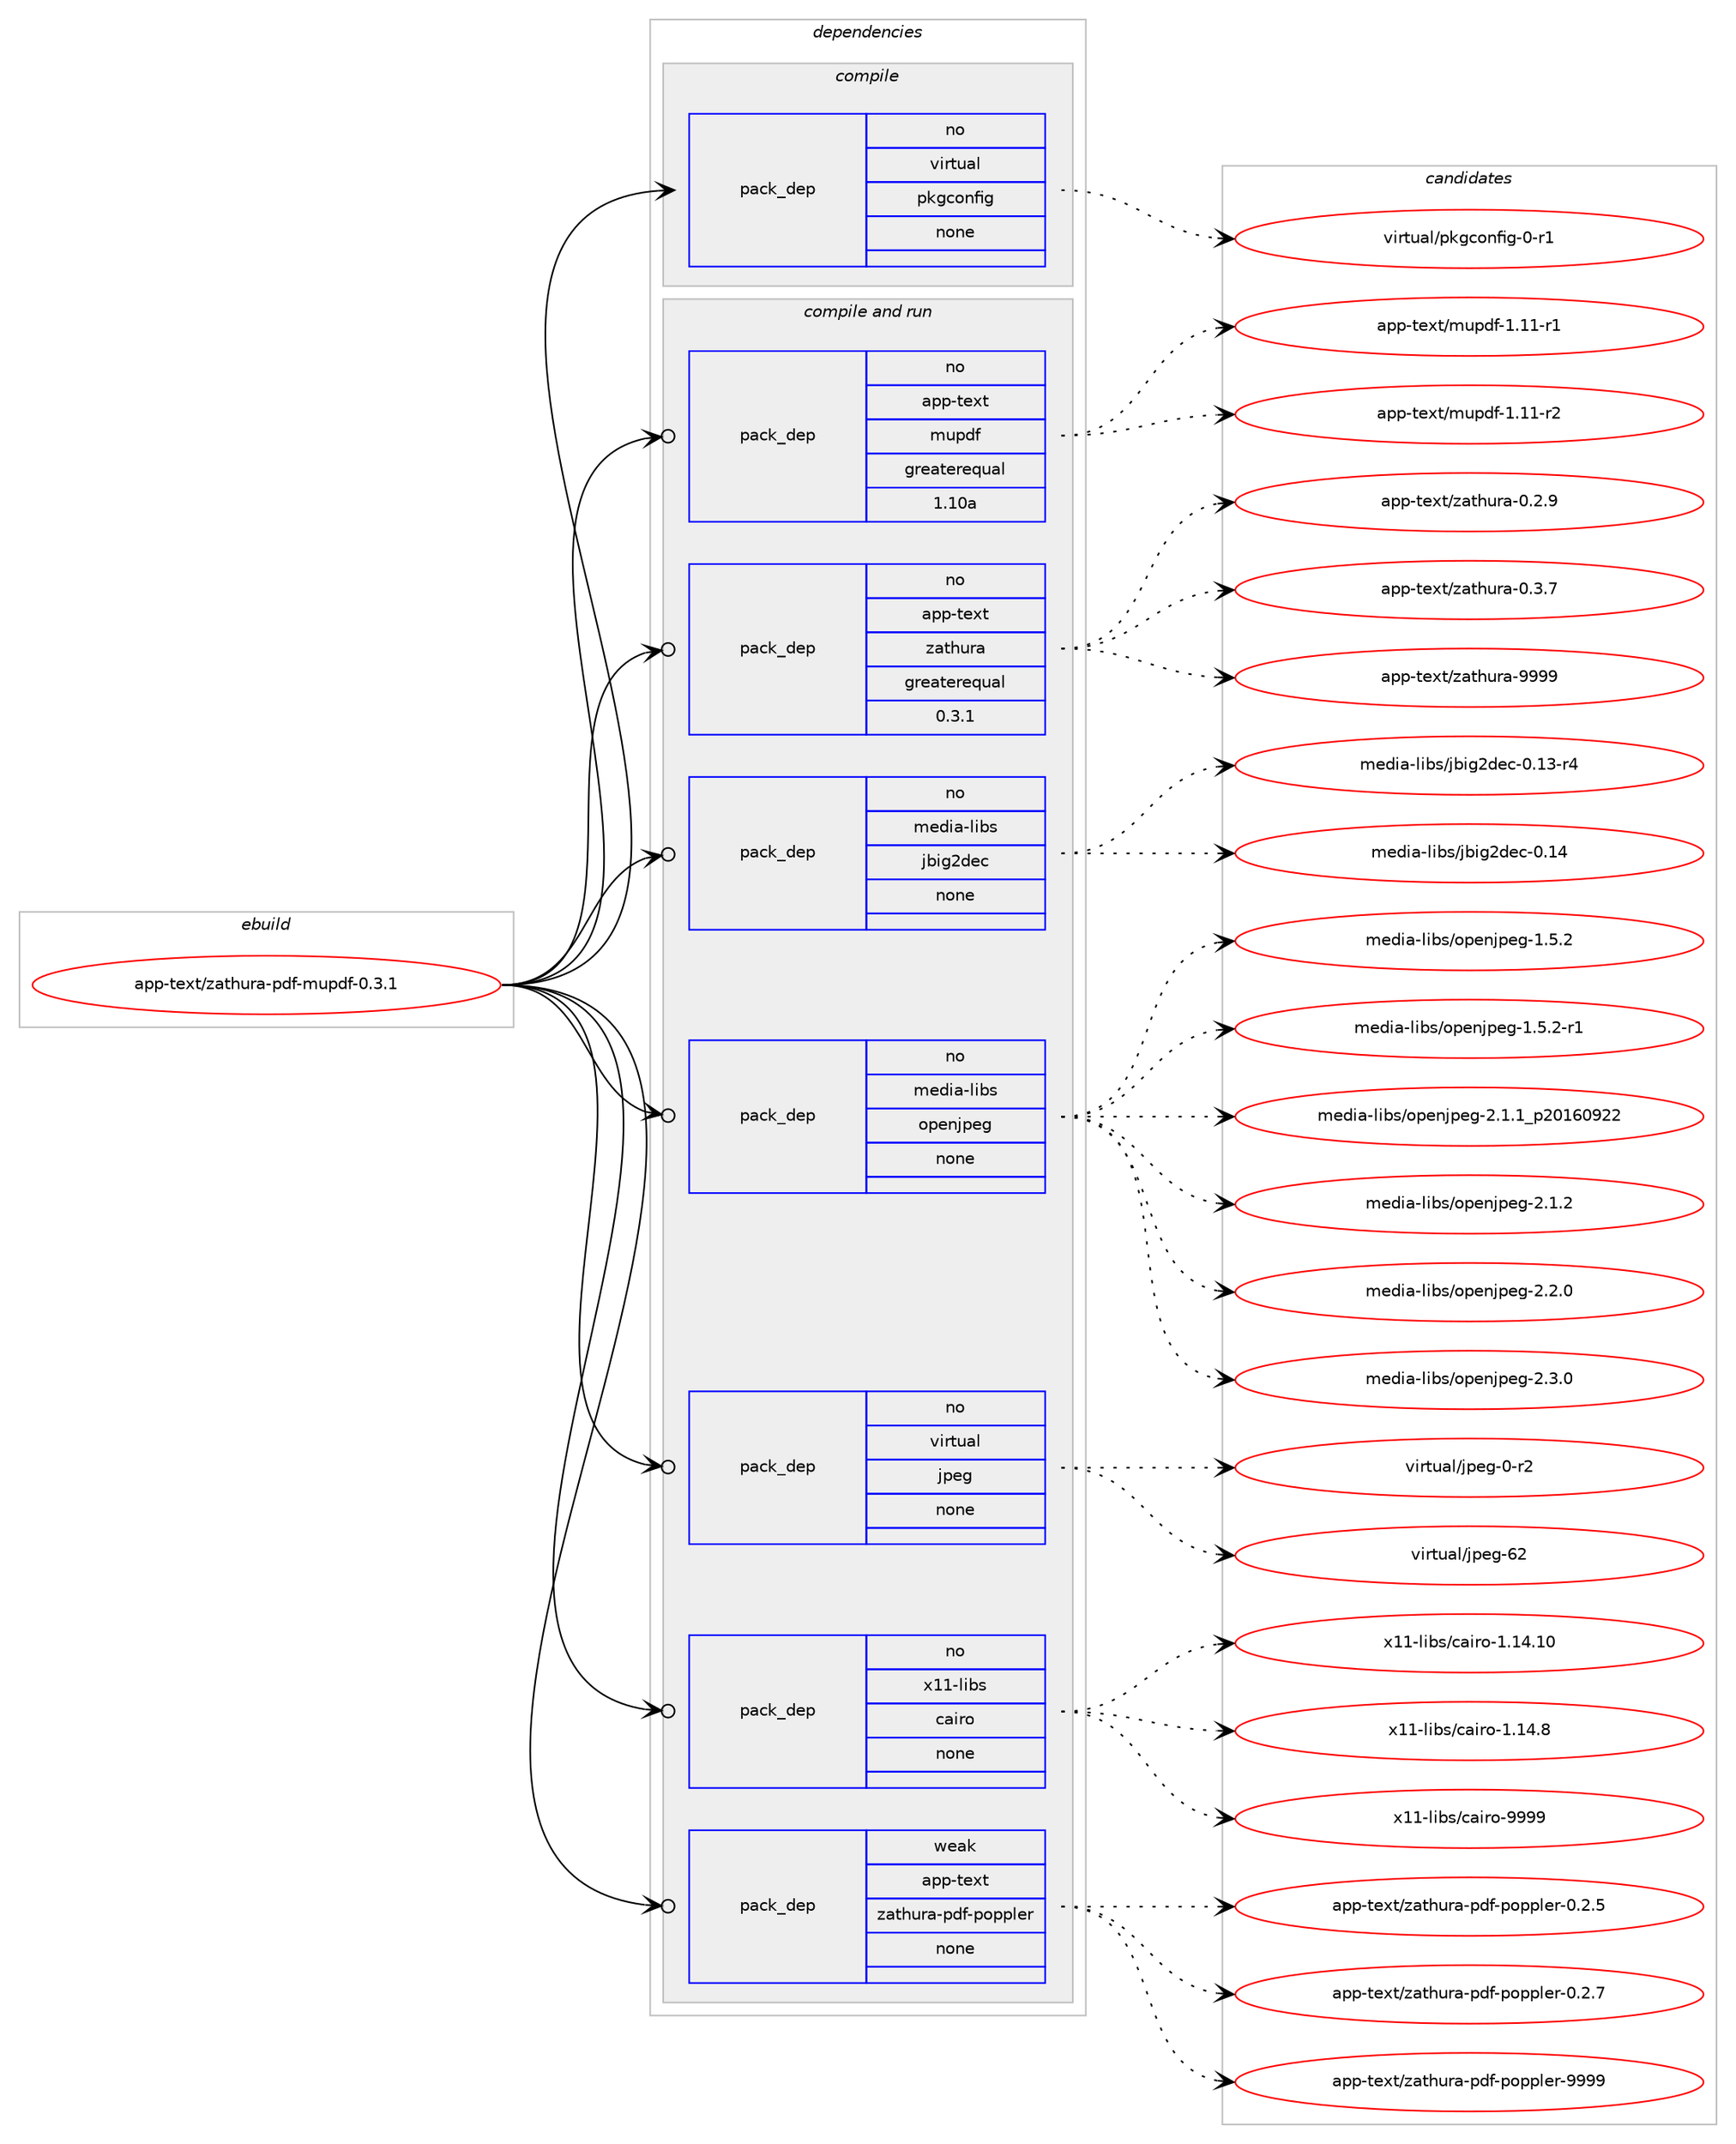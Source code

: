 digraph prolog {

# *************
# Graph options
# *************

newrank=true;
concentrate=true;
compound=true;
graph [rankdir=LR,fontname=Helvetica,fontsize=10,ranksep=1.5];#, ranksep=2.5, nodesep=0.2];
edge  [arrowhead=vee];
node  [fontname=Helvetica,fontsize=10];

# **********
# The ebuild
# **********

subgraph cluster_leftcol {
color=gray;
rank=same;
label=<<i>ebuild</i>>;
id [label="app-text/zathura-pdf-mupdf-0.3.1", color=red, width=4, href="../app-text/zathura-pdf-mupdf-0.3.1.svg"];
}

# ****************
# The dependencies
# ****************

subgraph cluster_midcol {
color=gray;
label=<<i>dependencies</i>>;
subgraph cluster_compile {
fillcolor="#eeeeee";
style=filled;
label=<<i>compile</i>>;
subgraph pack45738 {
dependency62566 [label=<<TABLE BORDER="0" CELLBORDER="1" CELLSPACING="0" CELLPADDING="4" WIDTH="220"><TR><TD ROWSPAN="6" CELLPADDING="30">pack_dep</TD></TR><TR><TD WIDTH="110">no</TD></TR><TR><TD>virtual</TD></TR><TR><TD>pkgconfig</TD></TR><TR><TD>none</TD></TR><TR><TD></TD></TR></TABLE>>, shape=none, color=blue];
}
id:e -> dependency62566:w [weight=20,style="solid",arrowhead="vee"];
}
subgraph cluster_compileandrun {
fillcolor="#eeeeee";
style=filled;
label=<<i>compile and run</i>>;
subgraph pack45739 {
dependency62567 [label=<<TABLE BORDER="0" CELLBORDER="1" CELLSPACING="0" CELLPADDING="4" WIDTH="220"><TR><TD ROWSPAN="6" CELLPADDING="30">pack_dep</TD></TR><TR><TD WIDTH="110">no</TD></TR><TR><TD>app-text</TD></TR><TR><TD>mupdf</TD></TR><TR><TD>greaterequal</TD></TR><TR><TD>1.10a</TD></TR></TABLE>>, shape=none, color=blue];
}
id:e -> dependency62567:w [weight=20,style="solid",arrowhead="odotvee"];
subgraph pack45740 {
dependency62568 [label=<<TABLE BORDER="0" CELLBORDER="1" CELLSPACING="0" CELLPADDING="4" WIDTH="220"><TR><TD ROWSPAN="6" CELLPADDING="30">pack_dep</TD></TR><TR><TD WIDTH="110">no</TD></TR><TR><TD>app-text</TD></TR><TR><TD>zathura</TD></TR><TR><TD>greaterequal</TD></TR><TR><TD>0.3.1</TD></TR></TABLE>>, shape=none, color=blue];
}
id:e -> dependency62568:w [weight=20,style="solid",arrowhead="odotvee"];
subgraph pack45741 {
dependency62569 [label=<<TABLE BORDER="0" CELLBORDER="1" CELLSPACING="0" CELLPADDING="4" WIDTH="220"><TR><TD ROWSPAN="6" CELLPADDING="30">pack_dep</TD></TR><TR><TD WIDTH="110">no</TD></TR><TR><TD>media-libs</TD></TR><TR><TD>jbig2dec</TD></TR><TR><TD>none</TD></TR><TR><TD></TD></TR></TABLE>>, shape=none, color=blue];
}
id:e -> dependency62569:w [weight=20,style="solid",arrowhead="odotvee"];
subgraph pack45742 {
dependency62570 [label=<<TABLE BORDER="0" CELLBORDER="1" CELLSPACING="0" CELLPADDING="4" WIDTH="220"><TR><TD ROWSPAN="6" CELLPADDING="30">pack_dep</TD></TR><TR><TD WIDTH="110">no</TD></TR><TR><TD>media-libs</TD></TR><TR><TD>openjpeg</TD></TR><TR><TD>none</TD></TR><TR><TD></TD></TR></TABLE>>, shape=none, color=blue];
}
id:e -> dependency62570:w [weight=20,style="solid",arrowhead="odotvee"];
subgraph pack45743 {
dependency62571 [label=<<TABLE BORDER="0" CELLBORDER="1" CELLSPACING="0" CELLPADDING="4" WIDTH="220"><TR><TD ROWSPAN="6" CELLPADDING="30">pack_dep</TD></TR><TR><TD WIDTH="110">no</TD></TR><TR><TD>virtual</TD></TR><TR><TD>jpeg</TD></TR><TR><TD>none</TD></TR><TR><TD></TD></TR></TABLE>>, shape=none, color=blue];
}
id:e -> dependency62571:w [weight=20,style="solid",arrowhead="odotvee"];
subgraph pack45744 {
dependency62572 [label=<<TABLE BORDER="0" CELLBORDER="1" CELLSPACING="0" CELLPADDING="4" WIDTH="220"><TR><TD ROWSPAN="6" CELLPADDING="30">pack_dep</TD></TR><TR><TD WIDTH="110">no</TD></TR><TR><TD>x11-libs</TD></TR><TR><TD>cairo</TD></TR><TR><TD>none</TD></TR><TR><TD></TD></TR></TABLE>>, shape=none, color=blue];
}
id:e -> dependency62572:w [weight=20,style="solid",arrowhead="odotvee"];
subgraph pack45745 {
dependency62573 [label=<<TABLE BORDER="0" CELLBORDER="1" CELLSPACING="0" CELLPADDING="4" WIDTH="220"><TR><TD ROWSPAN="6" CELLPADDING="30">pack_dep</TD></TR><TR><TD WIDTH="110">weak</TD></TR><TR><TD>app-text</TD></TR><TR><TD>zathura-pdf-poppler</TD></TR><TR><TD>none</TD></TR><TR><TD></TD></TR></TABLE>>, shape=none, color=blue];
}
id:e -> dependency62573:w [weight=20,style="solid",arrowhead="odotvee"];
}
subgraph cluster_run {
fillcolor="#eeeeee";
style=filled;
label=<<i>run</i>>;
}
}

# **************
# The candidates
# **************

subgraph cluster_choices {
rank=same;
color=gray;
label=<<i>candidates</i>>;

subgraph choice45738 {
color=black;
nodesep=1;
choice11810511411611797108471121071039911111010210510345484511449 [label="virtual/pkgconfig-0-r1", color=red, width=4,href="../virtual/pkgconfig-0-r1.svg"];
dependency62566:e -> choice11810511411611797108471121071039911111010210510345484511449:w [style=dotted,weight="100"];
}
subgraph choice45739 {
color=black;
nodesep=1;
choice97112112451161011201164710911711210010245494649494511449 [label="app-text/mupdf-1.11-r1", color=red, width=4,href="../app-text/mupdf-1.11-r1.svg"];
choice97112112451161011201164710911711210010245494649494511450 [label="app-text/mupdf-1.11-r2", color=red, width=4,href="../app-text/mupdf-1.11-r2.svg"];
dependency62567:e -> choice97112112451161011201164710911711210010245494649494511449:w [style=dotted,weight="100"];
dependency62567:e -> choice97112112451161011201164710911711210010245494649494511450:w [style=dotted,weight="100"];
}
subgraph choice45740 {
color=black;
nodesep=1;
choice9711211245116101120116471229711610411711497454846504657 [label="app-text/zathura-0.2.9", color=red, width=4,href="../app-text/zathura-0.2.9.svg"];
choice9711211245116101120116471229711610411711497454846514655 [label="app-text/zathura-0.3.7", color=red, width=4,href="../app-text/zathura-0.3.7.svg"];
choice97112112451161011201164712297116104117114974557575757 [label="app-text/zathura-9999", color=red, width=4,href="../app-text/zathura-9999.svg"];
dependency62568:e -> choice9711211245116101120116471229711610411711497454846504657:w [style=dotted,weight="100"];
dependency62568:e -> choice9711211245116101120116471229711610411711497454846514655:w [style=dotted,weight="100"];
dependency62568:e -> choice97112112451161011201164712297116104117114974557575757:w [style=dotted,weight="100"];
}
subgraph choice45741 {
color=black;
nodesep=1;
choice1091011001059745108105981154710698105103501001019945484649514511452 [label="media-libs/jbig2dec-0.13-r4", color=red, width=4,href="../media-libs/jbig2dec-0.13-r4.svg"];
choice109101100105974510810598115471069810510350100101994548464952 [label="media-libs/jbig2dec-0.14", color=red, width=4,href="../media-libs/jbig2dec-0.14.svg"];
dependency62569:e -> choice1091011001059745108105981154710698105103501001019945484649514511452:w [style=dotted,weight="100"];
dependency62569:e -> choice109101100105974510810598115471069810510350100101994548464952:w [style=dotted,weight="100"];
}
subgraph choice45742 {
color=black;
nodesep=1;
choice10910110010597451081059811547111112101110106112101103454946534650 [label="media-libs/openjpeg-1.5.2", color=red, width=4,href="../media-libs/openjpeg-1.5.2.svg"];
choice109101100105974510810598115471111121011101061121011034549465346504511449 [label="media-libs/openjpeg-1.5.2-r1", color=red, width=4,href="../media-libs/openjpeg-1.5.2-r1.svg"];
choice10910110010597451081059811547111112101110106112101103455046494649951125048495448575050 [label="media-libs/openjpeg-2.1.1_p20160922", color=red, width=4,href="../media-libs/openjpeg-2.1.1_p20160922.svg"];
choice10910110010597451081059811547111112101110106112101103455046494650 [label="media-libs/openjpeg-2.1.2", color=red, width=4,href="../media-libs/openjpeg-2.1.2.svg"];
choice10910110010597451081059811547111112101110106112101103455046504648 [label="media-libs/openjpeg-2.2.0", color=red, width=4,href="../media-libs/openjpeg-2.2.0.svg"];
choice10910110010597451081059811547111112101110106112101103455046514648 [label="media-libs/openjpeg-2.3.0", color=red, width=4,href="../media-libs/openjpeg-2.3.0.svg"];
dependency62570:e -> choice10910110010597451081059811547111112101110106112101103454946534650:w [style=dotted,weight="100"];
dependency62570:e -> choice109101100105974510810598115471111121011101061121011034549465346504511449:w [style=dotted,weight="100"];
dependency62570:e -> choice10910110010597451081059811547111112101110106112101103455046494649951125048495448575050:w [style=dotted,weight="100"];
dependency62570:e -> choice10910110010597451081059811547111112101110106112101103455046494650:w [style=dotted,weight="100"];
dependency62570:e -> choice10910110010597451081059811547111112101110106112101103455046504648:w [style=dotted,weight="100"];
dependency62570:e -> choice10910110010597451081059811547111112101110106112101103455046514648:w [style=dotted,weight="100"];
}
subgraph choice45743 {
color=black;
nodesep=1;
choice118105114116117971084710611210110345484511450 [label="virtual/jpeg-0-r2", color=red, width=4,href="../virtual/jpeg-0-r2.svg"];
choice1181051141161179710847106112101103455450 [label="virtual/jpeg-62", color=red, width=4,href="../virtual/jpeg-62.svg"];
dependency62571:e -> choice118105114116117971084710611210110345484511450:w [style=dotted,weight="100"];
dependency62571:e -> choice1181051141161179710847106112101103455450:w [style=dotted,weight="100"];
}
subgraph choice45744 {
color=black;
nodesep=1;
choice120494945108105981154799971051141114549464952464948 [label="x11-libs/cairo-1.14.10", color=red, width=4,href="../x11-libs/cairo-1.14.10.svg"];
choice1204949451081059811547999710511411145494649524656 [label="x11-libs/cairo-1.14.8", color=red, width=4,href="../x11-libs/cairo-1.14.8.svg"];
choice120494945108105981154799971051141114557575757 [label="x11-libs/cairo-9999", color=red, width=4,href="../x11-libs/cairo-9999.svg"];
dependency62572:e -> choice120494945108105981154799971051141114549464952464948:w [style=dotted,weight="100"];
dependency62572:e -> choice1204949451081059811547999710511411145494649524656:w [style=dotted,weight="100"];
dependency62572:e -> choice120494945108105981154799971051141114557575757:w [style=dotted,weight="100"];
}
subgraph choice45745 {
color=black;
nodesep=1;
choice97112112451161011201164712297116104117114974511210010245112111112112108101114454846504653 [label="app-text/zathura-pdf-poppler-0.2.5", color=red, width=4,href="../app-text/zathura-pdf-poppler-0.2.5.svg"];
choice97112112451161011201164712297116104117114974511210010245112111112112108101114454846504655 [label="app-text/zathura-pdf-poppler-0.2.7", color=red, width=4,href="../app-text/zathura-pdf-poppler-0.2.7.svg"];
choice971121124511610112011647122971161041171149745112100102451121111121121081011144557575757 [label="app-text/zathura-pdf-poppler-9999", color=red, width=4,href="../app-text/zathura-pdf-poppler-9999.svg"];
dependency62573:e -> choice97112112451161011201164712297116104117114974511210010245112111112112108101114454846504653:w [style=dotted,weight="100"];
dependency62573:e -> choice97112112451161011201164712297116104117114974511210010245112111112112108101114454846504655:w [style=dotted,weight="100"];
dependency62573:e -> choice971121124511610112011647122971161041171149745112100102451121111121121081011144557575757:w [style=dotted,weight="100"];
}
}

}
